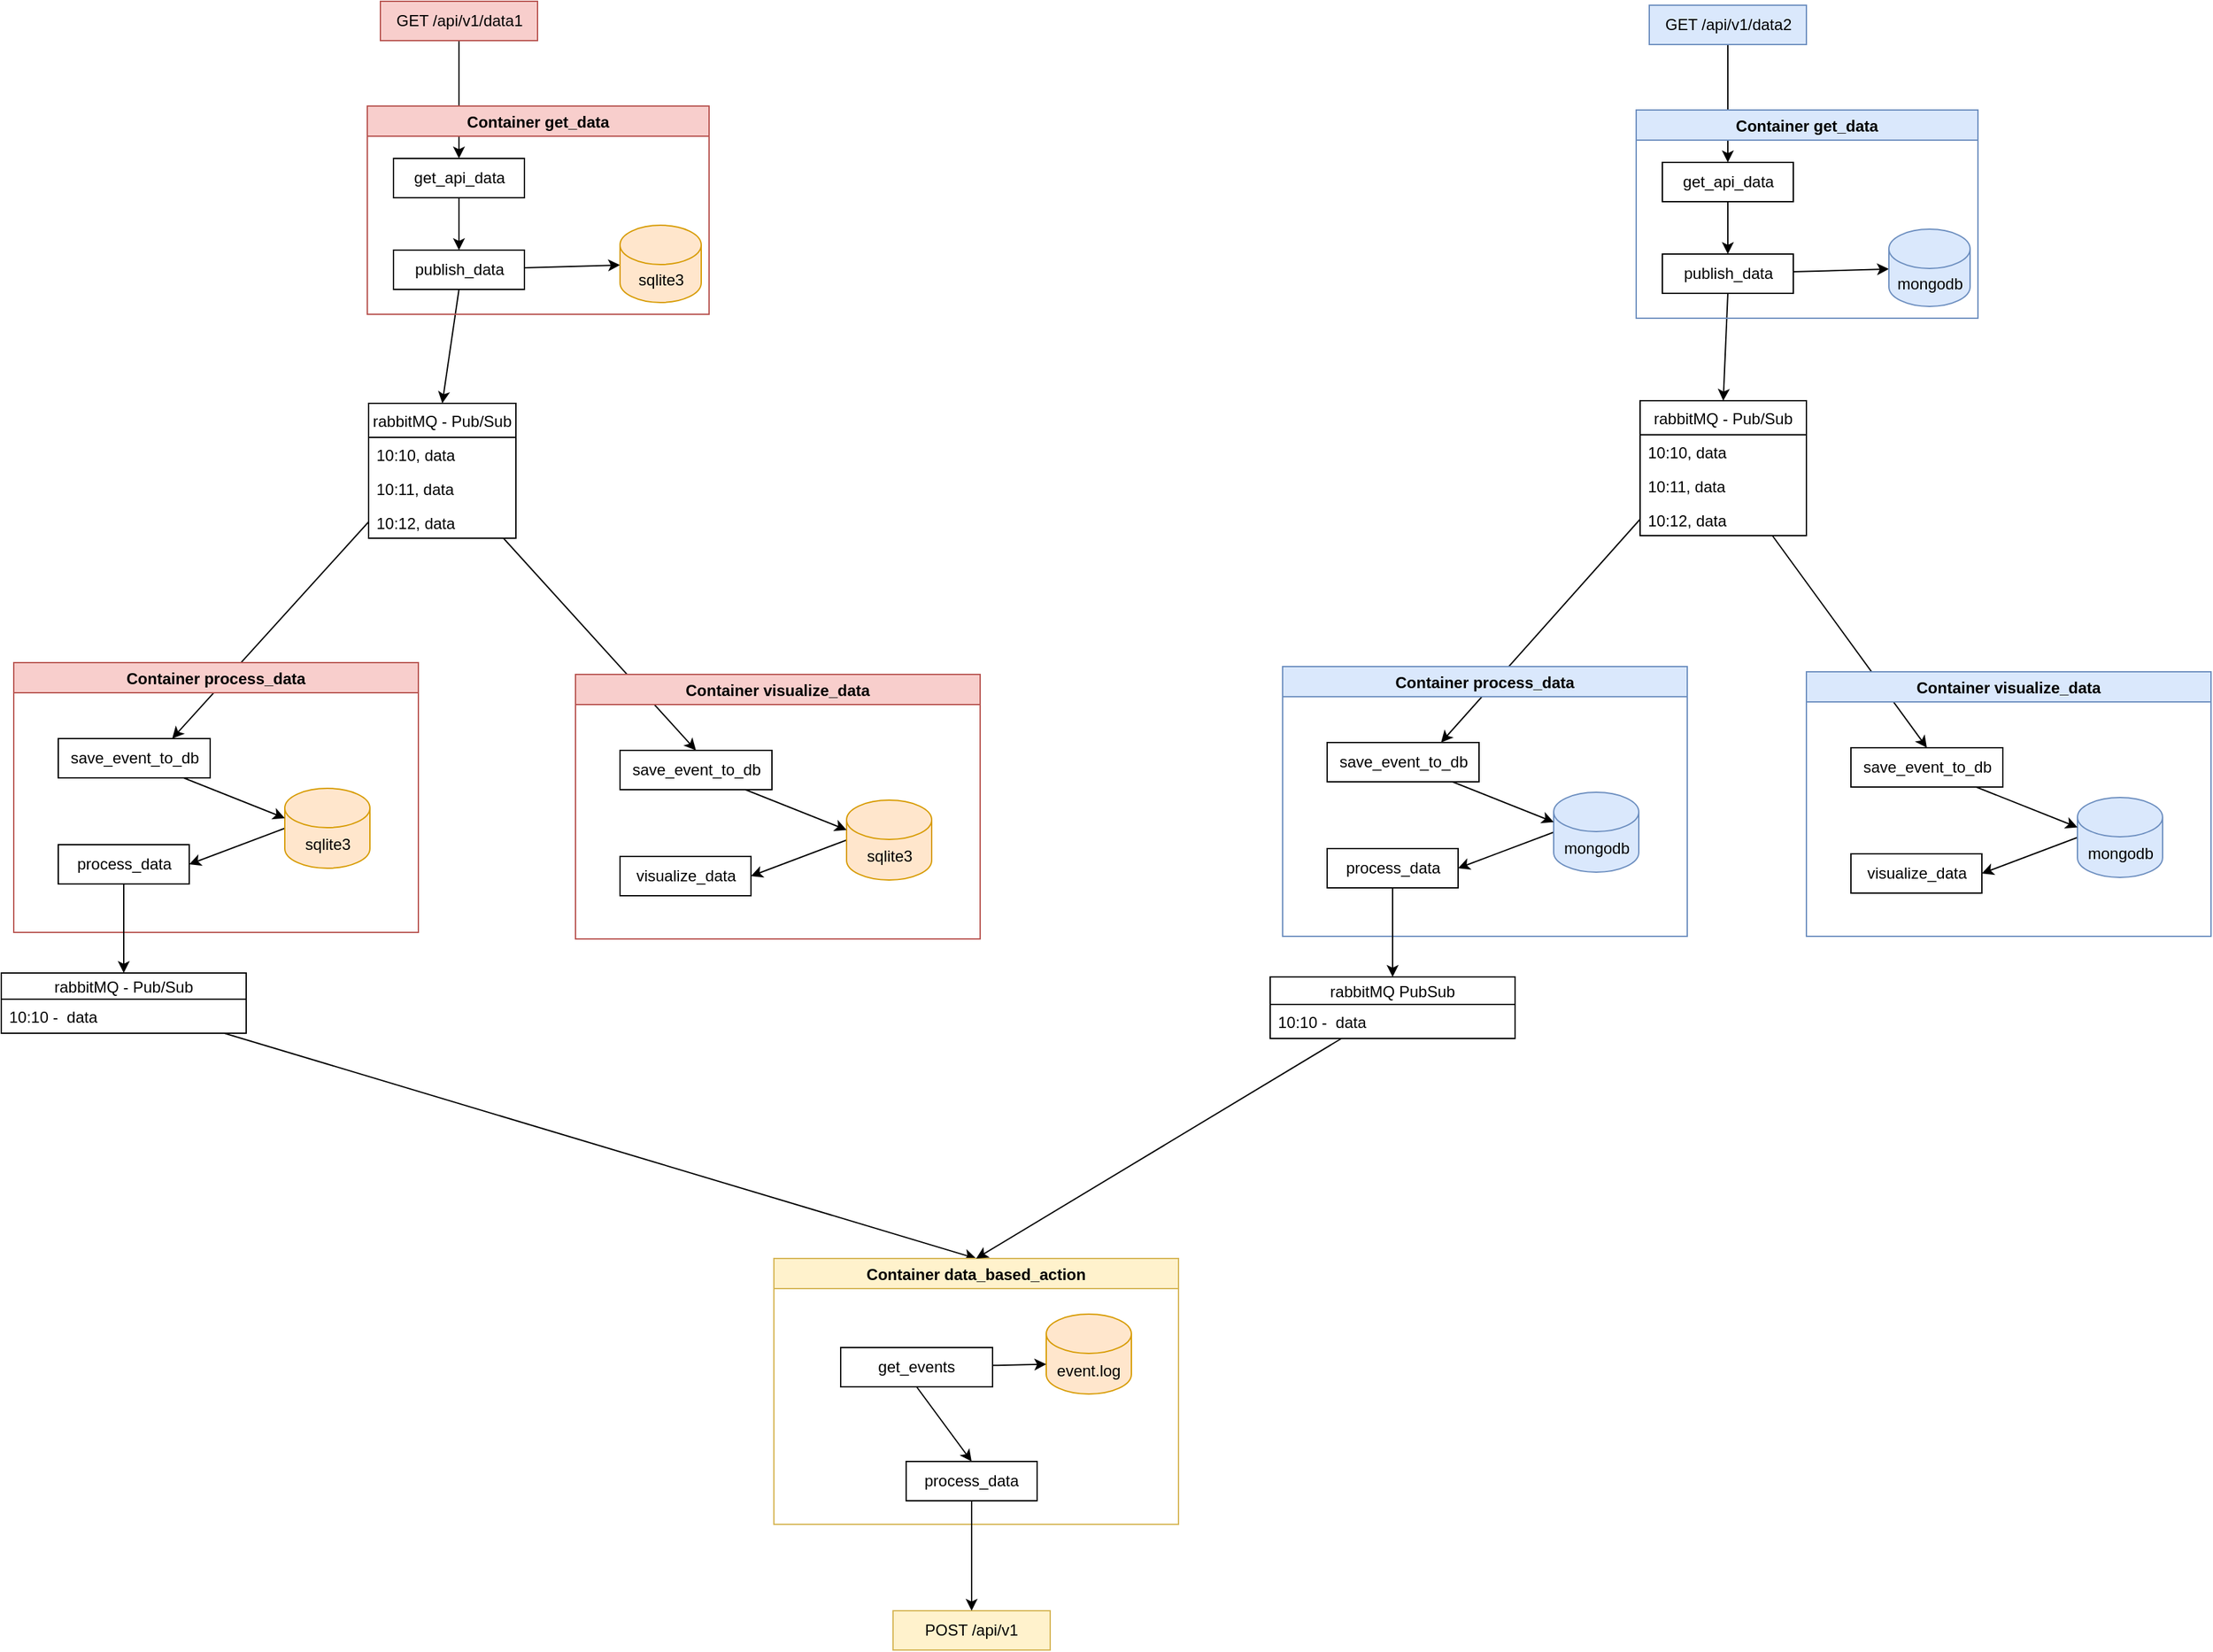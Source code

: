 <mxfile>
    <diagram id="BEtxwHm3tSfv6J6Lbkbr" name="Page-1">
        <mxGraphModel dx="887" dy="509" grid="0" gridSize="10" guides="1" tooltips="1" connect="1" arrows="1" fold="1" page="0" pageScale="1" pageWidth="850" pageHeight="1100" background="#ffffff" math="0" shadow="0">
            <root>
                <mxCell id="0"/>
                <mxCell id="1" parent="0"/>
                <mxCell id="60" style="edgeStyle=none;html=1;entryX=0.5;entryY=0;entryDx=0;entryDy=0;" parent="1" source="55" target="49" edge="1">
                    <mxGeometry relative="1" as="geometry"/>
                </mxCell>
                <mxCell id="48" style="edgeStyle=none;html=1;exitX=0;exitY=0.5;exitDx=0;exitDy=0;entryX=0.75;entryY=0;entryDx=0;entryDy=0;" parent="1" source="25" target="47" edge="1">
                    <mxGeometry relative="1" as="geometry"/>
                </mxCell>
                <mxCell id="9" value="" style="edgeStyle=none;html=1;" parent="1" source="3" target="7" edge="1">
                    <mxGeometry relative="1" as="geometry"/>
                </mxCell>
                <mxCell id="3" value="GET /api/v1/data1" style="rounded=0;whiteSpace=wrap;html=1;fillColor=#f8cecc;strokeColor=#b85450;" parent="1" vertex="1">
                    <mxGeometry x="263.5" y="111" width="120" height="30" as="geometry"/>
                </mxCell>
                <mxCell id="34" style="edgeStyle=none;html=1;" parent="1" source="4" target="33" edge="1">
                    <mxGeometry relative="1" as="geometry"/>
                </mxCell>
                <mxCell id="101" style="edgeStyle=none;html=1;exitX=0.5;exitY=1;exitDx=0;exitDy=0;entryX=0.5;entryY=0;entryDx=0;entryDy=0;" parent="1" source="4" target="22" edge="1">
                    <mxGeometry relative="1" as="geometry"/>
                </mxCell>
                <mxCell id="4" value="publish_data" style="rounded=0;whiteSpace=wrap;html=1;" parent="1" vertex="1">
                    <mxGeometry x="273.5" y="301" width="100" height="30" as="geometry"/>
                </mxCell>
                <mxCell id="8" value="" style="edgeStyle=none;html=1;" parent="1" source="7" target="4" edge="1">
                    <mxGeometry relative="1" as="geometry"/>
                </mxCell>
                <mxCell id="7" value="get_api_data" style="rounded=0;whiteSpace=wrap;html=1;" parent="1" vertex="1">
                    <mxGeometry x="273.5" y="231" width="100" height="30" as="geometry"/>
                </mxCell>
                <mxCell id="12" value="Container get_data" style="swimlane;fillColor=#f8cecc;strokeColor=#b85450;swimlaneFillColor=none;startSize=23;" parent="1" vertex="1">
                    <mxGeometry x="253.5" y="191" width="261" height="159" as="geometry"/>
                </mxCell>
                <mxCell id="33" value="sqlite3" style="shape=cylinder3;whiteSpace=wrap;html=1;boundedLbl=1;backgroundOutline=1;size=15;fillColor=#ffe6cc;strokeColor=#d79b00;" parent="12" vertex="1">
                    <mxGeometry x="193" y="91" width="62" height="59" as="geometry"/>
                </mxCell>
                <mxCell id="35" style="edgeStyle=none;html=1;entryX=0.5;entryY=0;entryDx=0;entryDy=0;" parent="1" source="22" target="37" edge="1">
                    <mxGeometry relative="1" as="geometry">
                        <mxPoint x="319.5" y="659" as="targetPoint"/>
                    </mxGeometry>
                </mxCell>
                <mxCell id="22" value="rabbitMQ - Pub/Sub" style="swimlane;fontStyle=0;childLayout=stackLayout;horizontal=1;startSize=26;fillColor=none;horizontalStack=0;resizeParent=1;resizeParentMax=0;resizeLast=0;collapsible=1;marginBottom=0;" parent="1" vertex="1">
                    <mxGeometry x="254.5" y="418" width="112.5" height="103" as="geometry"/>
                </mxCell>
                <mxCell id="23" value="10:10, data" style="text;strokeColor=none;fillColor=none;align=left;verticalAlign=top;spacingLeft=4;spacingRight=4;overflow=hidden;rotatable=0;points=[[0,0.5],[1,0.5]];portConstraint=eastwest;" parent="22" vertex="1">
                    <mxGeometry y="26" width="112.5" height="26" as="geometry"/>
                </mxCell>
                <mxCell id="24" value="10:11, data&#10;" style="text;strokeColor=none;fillColor=none;align=left;verticalAlign=top;spacingLeft=4;spacingRight=4;overflow=hidden;rotatable=0;points=[[0,0.5],[1,0.5]];portConstraint=eastwest;" parent="22" vertex="1">
                    <mxGeometry y="52" width="112.5" height="26" as="geometry"/>
                </mxCell>
                <mxCell id="25" value="10:12, data" style="text;strokeColor=none;fillColor=none;align=left;verticalAlign=top;spacingLeft=4;spacingRight=4;overflow=hidden;rotatable=0;points=[[0,0.5],[1,0.5]];portConstraint=eastwest;" parent="22" vertex="1">
                    <mxGeometry y="78" width="112.5" height="25" as="geometry"/>
                </mxCell>
                <mxCell id="27" value="Container visualize_data" style="swimlane;fillColor=#f8cecc;strokeColor=#b85450;swimlaneFillColor=none;" parent="1" vertex="1">
                    <mxGeometry x="412.5" y="625" width="309" height="202" as="geometry"/>
                </mxCell>
                <mxCell id="41" style="edgeStyle=none;html=1;exitX=0;exitY=0.5;exitDx=0;exitDy=0;exitPerimeter=0;entryX=1;entryY=0.5;entryDx=0;entryDy=0;" parent="27" source="31" target="36" edge="1">
                    <mxGeometry relative="1" as="geometry"/>
                </mxCell>
                <mxCell id="31" value="sqlite3" style="shape=cylinder3;whiteSpace=wrap;html=1;boundedLbl=1;backgroundOutline=1;size=15;fillColor=#ffe6cc;strokeColor=#d79b00;" parent="27" vertex="1">
                    <mxGeometry x="207" y="96" width="65" height="61" as="geometry"/>
                </mxCell>
                <mxCell id="36" value="visualize_data" style="rounded=0;whiteSpace=wrap;html=1;" parent="27" vertex="1">
                    <mxGeometry x="34" y="139" width="100" height="30" as="geometry"/>
                </mxCell>
                <mxCell id="40" style="edgeStyle=none;html=1;entryX=0;entryY=0;entryDx=0;entryDy=22.75;entryPerimeter=0;" parent="27" source="37" target="31" edge="1">
                    <mxGeometry relative="1" as="geometry"/>
                </mxCell>
                <mxCell id="37" value="save_event_to_db" style="rounded=0;whiteSpace=wrap;html=1;" parent="27" vertex="1">
                    <mxGeometry x="34" y="58" width="116" height="30" as="geometry"/>
                </mxCell>
                <mxCell id="42" value="Container process_data" style="swimlane;fillColor=#f8cecc;strokeColor=#b85450;swimlaneFillColor=none;startSize=23;" parent="1" vertex="1">
                    <mxGeometry x="-16.5" y="616" width="309" height="206" as="geometry"/>
                </mxCell>
                <mxCell id="43" style="edgeStyle=none;html=1;exitX=0;exitY=0.5;exitDx=0;exitDy=0;exitPerimeter=0;entryX=1;entryY=0.5;entryDx=0;entryDy=0;" parent="42" source="44" target="45" edge="1">
                    <mxGeometry relative="1" as="geometry"/>
                </mxCell>
                <mxCell id="44" value="sqlite3" style="shape=cylinder3;whiteSpace=wrap;html=1;boundedLbl=1;backgroundOutline=1;size=15;fillColor=#ffe6cc;strokeColor=#d79b00;" parent="42" vertex="1">
                    <mxGeometry x="207" y="96" width="65" height="61" as="geometry"/>
                </mxCell>
                <mxCell id="45" value="process_data" style="rounded=0;whiteSpace=wrap;html=1;" parent="42" vertex="1">
                    <mxGeometry x="34" y="139" width="100" height="30" as="geometry"/>
                </mxCell>
                <mxCell id="46" style="edgeStyle=none;html=1;entryX=0;entryY=0;entryDx=0;entryDy=22.75;entryPerimeter=0;" parent="42" source="47" target="44" edge="1">
                    <mxGeometry relative="1" as="geometry"/>
                </mxCell>
                <mxCell id="47" value="save_event_to_db" style="rounded=0;whiteSpace=wrap;html=1;" parent="42" vertex="1">
                    <mxGeometry x="34" y="58" width="116" height="30" as="geometry"/>
                </mxCell>
                <mxCell id="49" value="Container data_based_action" style="swimlane;fillColor=#fff2cc;strokeColor=#d6b656;swimlaneFillColor=none;startSize=23;" parent="1" vertex="1">
                    <mxGeometry x="564" y="1071" width="309" height="203" as="geometry"/>
                </mxCell>
                <mxCell id="51" value="event.log" style="shape=cylinder3;whiteSpace=wrap;html=1;boundedLbl=1;backgroundOutline=1;size=15;fillColor=#ffe6cc;strokeColor=#d79b00;" parent="49" vertex="1">
                    <mxGeometry x="208" y="42.5" width="65" height="61" as="geometry"/>
                </mxCell>
                <mxCell id="105" style="edgeStyle=none;html=1;entryX=0;entryY=0;entryDx=0;entryDy=38.25;entryPerimeter=0;" parent="49" source="54" target="51" edge="1">
                    <mxGeometry relative="1" as="geometry"/>
                </mxCell>
                <mxCell id="108" style="edgeStyle=none;html=1;exitX=0.5;exitY=1;exitDx=0;exitDy=0;entryX=0.5;entryY=0;entryDx=0;entryDy=0;" parent="49" source="54" target="107" edge="1">
                    <mxGeometry relative="1" as="geometry"/>
                </mxCell>
                <mxCell id="54" value="get_events" style="rounded=0;whiteSpace=wrap;html=1;" parent="49" vertex="1">
                    <mxGeometry x="51" y="68" width="116" height="30" as="geometry"/>
                </mxCell>
                <mxCell id="107" value="process_data" style="rounded=0;whiteSpace=wrap;html=1;" parent="49" vertex="1">
                    <mxGeometry x="101" y="155" width="100" height="30" as="geometry"/>
                </mxCell>
                <mxCell id="55" value="rabbitMQ - Pub/Sub" style="swimlane;fontStyle=0;childLayout=stackLayout;horizontal=1;startSize=20;fillColor=none;horizontalStack=0;resizeParent=1;resizeParentMax=0;resizeLast=0;collapsible=1;marginBottom=0;" parent="1" vertex="1">
                    <mxGeometry x="-26" y="853" width="187" height="46" as="geometry"/>
                </mxCell>
                <mxCell id="56" value="10:10 -  data" style="text;strokeColor=none;fillColor=none;align=left;verticalAlign=top;spacingLeft=4;spacingRight=4;overflow=hidden;rotatable=0;points=[[0,0.5],[1,0.5]];portConstraint=eastwest;" parent="55" vertex="1">
                    <mxGeometry y="20" width="187" height="26" as="geometry"/>
                </mxCell>
                <mxCell id="59" style="edgeStyle=none;html=1;" parent="1" source="45" target="55" edge="1">
                    <mxGeometry relative="1" as="geometry"/>
                </mxCell>
                <mxCell id="61" style="edgeStyle=none;html=1;entryX=0.5;entryY=0;entryDx=0;entryDy=0;" parent="1" source="95" target="49" edge="1">
                    <mxGeometry relative="1" as="geometry">
                        <mxPoint x="1052.703" y="998" as="targetPoint"/>
                    </mxGeometry>
                </mxCell>
                <mxCell id="62" style="edgeStyle=none;html=1;exitX=0;exitY=0.5;exitDx=0;exitDy=0;entryX=0.75;entryY=0;entryDx=0;entryDy=0;" parent="1" source="76" target="88" edge="1">
                    <mxGeometry relative="1" as="geometry"/>
                </mxCell>
                <mxCell id="63" value="" style="edgeStyle=none;html=1;" parent="1" source="64" target="69" edge="1">
                    <mxGeometry relative="1" as="geometry"/>
                </mxCell>
                <mxCell id="64" value="GET /api/v1/data2" style="rounded=0;whiteSpace=wrap;html=1;fillColor=#dae8fc;strokeColor=#6c8ebf;" parent="1" vertex="1">
                    <mxGeometry x="1232.5" y="114" width="120" height="30" as="geometry"/>
                </mxCell>
                <mxCell id="66" style="edgeStyle=none;html=1;" parent="1" source="67" target="71" edge="1">
                    <mxGeometry relative="1" as="geometry"/>
                </mxCell>
                <mxCell id="100" style="edgeStyle=none;html=1;exitX=0.5;exitY=1;exitDx=0;exitDy=0;entryX=0.5;entryY=0;entryDx=0;entryDy=0;" parent="1" source="67" target="73" edge="1">
                    <mxGeometry relative="1" as="geometry"/>
                </mxCell>
                <mxCell id="67" value="publish_data" style="rounded=0;whiteSpace=wrap;html=1;" parent="1" vertex="1">
                    <mxGeometry x="1242.5" y="304" width="100" height="30" as="geometry"/>
                </mxCell>
                <mxCell id="68" value="" style="edgeStyle=none;html=1;" parent="1" source="69" target="67" edge="1">
                    <mxGeometry relative="1" as="geometry"/>
                </mxCell>
                <mxCell id="69" value="get_api_data" style="rounded=0;whiteSpace=wrap;html=1;" parent="1" vertex="1">
                    <mxGeometry x="1242.5" y="234" width="100" height="30" as="geometry"/>
                </mxCell>
                <mxCell id="70" value="Container get_data" style="swimlane;fillColor=#dae8fc;strokeColor=#6c8ebf;swimlaneFillColor=none;startSize=23;" parent="1" vertex="1">
                    <mxGeometry x="1222.5" y="194" width="261" height="159" as="geometry"/>
                </mxCell>
                <mxCell id="71" value="mongodb" style="shape=cylinder3;whiteSpace=wrap;html=1;boundedLbl=1;backgroundOutline=1;size=15;fillColor=#dae8fc;strokeColor=#6c8ebf;" parent="70" vertex="1">
                    <mxGeometry x="193" y="91" width="62" height="59" as="geometry"/>
                </mxCell>
                <mxCell id="72" style="edgeStyle=none;html=1;entryX=0.5;entryY=0;entryDx=0;entryDy=0;" parent="1" source="73" target="82" edge="1">
                    <mxGeometry relative="1" as="geometry">
                        <mxPoint x="1288.5" y="662" as="targetPoint"/>
                    </mxGeometry>
                </mxCell>
                <mxCell id="73" value="rabbitMQ - Pub/Sub" style="swimlane;fontStyle=0;childLayout=stackLayout;horizontal=1;startSize=26;fillColor=none;horizontalStack=0;resizeParent=1;resizeParentMax=0;resizeLast=0;collapsible=1;marginBottom=0;" parent="1" vertex="1">
                    <mxGeometry x="1225.5" y="416" width="127" height="103" as="geometry"/>
                </mxCell>
                <mxCell id="74" value="10:10, data" style="text;strokeColor=none;fillColor=none;align=left;verticalAlign=top;spacingLeft=4;spacingRight=4;overflow=hidden;rotatable=0;points=[[0,0.5],[1,0.5]];portConstraint=eastwest;" parent="73" vertex="1">
                    <mxGeometry y="26" width="127" height="26" as="geometry"/>
                </mxCell>
                <mxCell id="75" value="10:11, data&#10;" style="text;strokeColor=none;fillColor=none;align=left;verticalAlign=top;spacingLeft=4;spacingRight=4;overflow=hidden;rotatable=0;points=[[0,0.5],[1,0.5]];portConstraint=eastwest;" parent="73" vertex="1">
                    <mxGeometry y="52" width="127" height="26" as="geometry"/>
                </mxCell>
                <mxCell id="76" value="10:12, data" style="text;strokeColor=none;fillColor=none;align=left;verticalAlign=top;spacingLeft=4;spacingRight=4;overflow=hidden;rotatable=0;points=[[0,0.5],[1,0.5]];portConstraint=eastwest;" parent="73" vertex="1">
                    <mxGeometry y="78" width="127" height="25" as="geometry"/>
                </mxCell>
                <mxCell id="77" value="Container visualize_data" style="swimlane;fillColor=#dae8fc;strokeColor=#6c8ebf;swimlaneFillColor=none;" parent="1" vertex="1">
                    <mxGeometry x="1352.5" y="623" width="309" height="202" as="geometry"/>
                </mxCell>
                <mxCell id="78" style="edgeStyle=none;html=1;exitX=0;exitY=0.5;exitDx=0;exitDy=0;exitPerimeter=0;entryX=1;entryY=0.5;entryDx=0;entryDy=0;" parent="77" source="79" target="80" edge="1">
                    <mxGeometry relative="1" as="geometry"/>
                </mxCell>
                <mxCell id="79" value="mongodb" style="shape=cylinder3;whiteSpace=wrap;html=1;boundedLbl=1;backgroundOutline=1;size=15;fillColor=#dae8fc;strokeColor=#6c8ebf;" parent="77" vertex="1">
                    <mxGeometry x="207" y="96" width="65" height="61" as="geometry"/>
                </mxCell>
                <mxCell id="80" value="visualize_data" style="rounded=0;whiteSpace=wrap;html=1;" parent="77" vertex="1">
                    <mxGeometry x="34" y="139" width="100" height="30" as="geometry"/>
                </mxCell>
                <mxCell id="81" style="edgeStyle=none;html=1;entryX=0;entryY=0;entryDx=0;entryDy=22.75;entryPerimeter=0;" parent="77" source="82" target="79" edge="1">
                    <mxGeometry relative="1" as="geometry"/>
                </mxCell>
                <mxCell id="82" value="save_event_to_db" style="rounded=0;whiteSpace=wrap;html=1;" parent="77" vertex="1">
                    <mxGeometry x="34" y="58" width="116" height="30" as="geometry"/>
                </mxCell>
                <mxCell id="83" value="Container process_data" style="swimlane;fillColor=#dae8fc;strokeColor=#6c8ebf;swimlaneFillColor=none;startSize=23;" parent="1" vertex="1">
                    <mxGeometry x="952.5" y="619" width="309" height="206" as="geometry"/>
                </mxCell>
                <mxCell id="84" style="edgeStyle=none;html=1;exitX=0;exitY=0.5;exitDx=0;exitDy=0;exitPerimeter=0;entryX=1;entryY=0.5;entryDx=0;entryDy=0;" parent="83" source="85" target="86" edge="1">
                    <mxGeometry relative="1" as="geometry"/>
                </mxCell>
                <mxCell id="85" value="mongodb" style="shape=cylinder3;whiteSpace=wrap;html=1;boundedLbl=1;backgroundOutline=1;size=15;fillColor=#dae8fc;strokeColor=#6c8ebf;" parent="83" vertex="1">
                    <mxGeometry x="207" y="96" width="65" height="61" as="geometry"/>
                </mxCell>
                <mxCell id="86" value="process_data" style="rounded=0;whiteSpace=wrap;html=1;" parent="83" vertex="1">
                    <mxGeometry x="34" y="139" width="100" height="30" as="geometry"/>
                </mxCell>
                <mxCell id="87" style="edgeStyle=none;html=1;entryX=0;entryY=0;entryDx=0;entryDy=22.75;entryPerimeter=0;" parent="83" source="88" target="85" edge="1">
                    <mxGeometry relative="1" as="geometry"/>
                </mxCell>
                <mxCell id="88" value="save_event_to_db" style="rounded=0;whiteSpace=wrap;html=1;" parent="83" vertex="1">
                    <mxGeometry x="34" y="58" width="116" height="30" as="geometry"/>
                </mxCell>
                <mxCell id="95" value="rabbitMQ PubSub" style="swimlane;fontStyle=0;childLayout=stackLayout;horizontal=1;startSize=21;fillColor=none;horizontalStack=0;resizeParent=1;resizeParentMax=0;resizeLast=0;collapsible=1;marginBottom=0;" parent="1" vertex="1">
                    <mxGeometry x="943" y="856" width="187" height="47" as="geometry"/>
                </mxCell>
                <mxCell id="96" value="10:10 -  data" style="text;strokeColor=none;fillColor=none;align=left;verticalAlign=top;spacingLeft=4;spacingRight=4;overflow=hidden;rotatable=0;points=[[0,0.5],[1,0.5]];portConstraint=eastwest;" parent="95" vertex="1">
                    <mxGeometry y="21" width="187" height="26" as="geometry"/>
                </mxCell>
                <mxCell id="97" style="edgeStyle=none;html=1;" parent="1" source="86" target="95" edge="1">
                    <mxGeometry relative="1" as="geometry"/>
                </mxCell>
                <mxCell id="109" value="POST /api/v1" style="rounded=0;whiteSpace=wrap;html=1;fillColor=#fff2cc;strokeColor=#d6b656;" parent="1" vertex="1">
                    <mxGeometry x="655" y="1340" width="120" height="30" as="geometry"/>
                </mxCell>
                <mxCell id="110" style="edgeStyle=none;html=1;" parent="1" source="107" target="109" edge="1">
                    <mxGeometry relative="1" as="geometry"/>
                </mxCell>
            </root>
        </mxGraphModel>
    </diagram>
</mxfile>